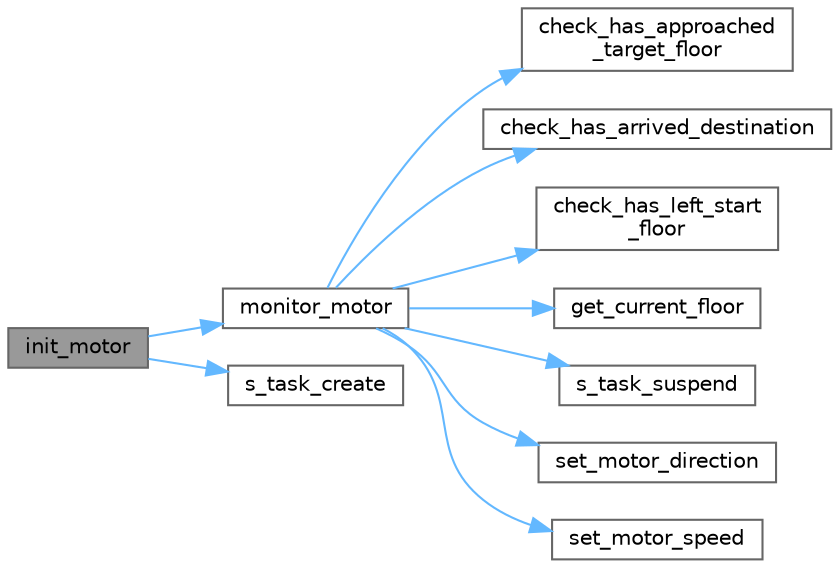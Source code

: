digraph "init_motor"
{
 // LATEX_PDF_SIZE
  bgcolor="transparent";
  edge [fontname=Helvetica,fontsize=10,labelfontname=Helvetica,labelfontsize=10];
  node [fontname=Helvetica,fontsize=10,shape=box,height=0.2,width=0.4];
  rankdir="LR";
  Node1 [id="Node000001",label="init_motor",height=0.2,width=0.4,color="gray40", fillcolor="grey60", style="filled", fontcolor="black",tooltip="Initializes the motor task but does not activate it initially."];
  Node1 -> Node2 [id="edge1_Node000001_Node000002",color="steelblue1",style="solid",tooltip=" "];
  Node2 [id="Node000002",label="monitor_motor",height=0.2,width=0.4,color="grey40", fillcolor="white", style="filled",URL="$motor_8c.html#abe79058298b250a2532f374868df320c",tooltip="Monitors and adjusts the motor's speed and direction in real-time."];
  Node2 -> Node3 [id="edge2_Node000002_Node000003",color="steelblue1",style="solid",tooltip=" "];
  Node3 [id="Node000003",label="check_has_approached\l_target_floor",height=0.2,width=0.4,color="grey40", fillcolor="white", style="filled",URL="$motor_8c.html#a288cbec26c70115d24279402a9f7346e",tooltip="Checks if the motor is approaching the target floor."];
  Node2 -> Node4 [id="edge3_Node000002_Node000004",color="steelblue1",style="solid",tooltip=" "];
  Node4 [id="Node000004",label="check_has_arrived_destination",height=0.2,width=0.4,color="grey40", fillcolor="white", style="filled",URL="$motor_8c.html#a01522890a013e98379a4efd5cb7afa7d",tooltip="Checks if the motor has reached the target floor."];
  Node2 -> Node5 [id="edge4_Node000002_Node000005",color="steelblue1",style="solid",tooltip=" "];
  Node5 [id="Node000005",label="check_has_left_start\l_floor",height=0.2,width=0.4,color="grey40", fillcolor="white", style="filled",URL="$motor_8c.html#a83ad2db7cf38e8a3eb2525bc10945afe",tooltip="Checks if the motor has left the starting floor."];
  Node2 -> Node6 [id="edge5_Node000002_Node000006",color="steelblue1",style="solid",tooltip=" "];
  Node6 [id="Node000006",label="get_current_floor",height=0.2,width=0.4,color="grey40", fillcolor="white", style="filled",URL="$floor_8c.html#a8a2a209f2ca5bf6690bf4f1cc44159f4",tooltip="Get the current floor."];
  Node2 -> Node7 [id="edge6_Node000002_Node000007",color="steelblue1",style="solid",tooltip=" "];
  Node7 [id="Node000007",label="s_task_suspend",height=0.2,width=0.4,color="grey40", fillcolor="white", style="filled",URL="$scheduler_8c.html#a565b464dbec53eacf8d7099fefa0ad72",tooltip=" "];
  Node2 -> Node8 [id="edge7_Node000002_Node000008",color="steelblue1",style="solid",tooltip=" "];
  Node8 [id="Node000008",label="set_motor_direction",height=0.2,width=0.4,color="grey40", fillcolor="white", style="filled",URL="$motor_8c.html#a4dd464f02b377f321131a3f4c05358ac",tooltip="Sets the motor's direction to move up, down, or stay idle."];
  Node2 -> Node9 [id="edge8_Node000002_Node000009",color="steelblue1",style="solid",tooltip=" "];
  Node9 [id="Node000009",label="set_motor_speed",height=0.2,width=0.4,color="grey40", fillcolor="white", style="filled",URL="$motor_8c.html#ad75a31e61a2159c683a87c446c1d5dcb",tooltip="Sets the motor's speed to fast, slow, or stop."];
  Node1 -> Node10 [id="edge9_Node000001_Node000010",color="steelblue1",style="solid",tooltip=" "];
  Node10 [id="Node000010",label="s_task_create",height=0.2,width=0.4,color="grey40", fillcolor="white", style="filled",URL="$scheduler_8c.html#aa30bd78cb4f99124163a56d65a6cf27f",tooltip=" "];
}
